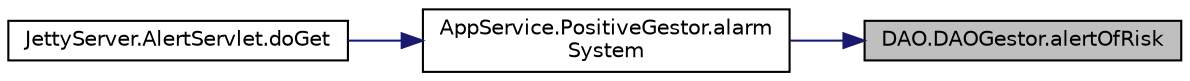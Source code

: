 digraph "DAO.DAOGestor.alertOfRisk"
{
 // LATEX_PDF_SIZE
  edge [fontname="Helvetica",fontsize="10",labelfontname="Helvetica",labelfontsize="10"];
  node [fontname="Helvetica",fontsize="10",shape=record];
  rankdir="RL";
  Node1 [label="DAO.DAOGestor.alertOfRisk",height=0.2,width=0.4,color="black", fillcolor="grey75", style="filled", fontcolor="black",tooltip=" "];
  Node1 -> Node2 [dir="back",color="midnightblue",fontsize="10",style="solid",fontname="Helvetica"];
  Node2 [label="AppService.PositiveGestor.alarm\lSystem",height=0.2,width=0.4,color="black", fillcolor="white", style="filled",URL="$class_app_service_1_1_positive_gestor.html#a70134df70c43573fd6b0fbaf67c1ddf7",tooltip=" "];
  Node2 -> Node3 [dir="back",color="midnightblue",fontsize="10",style="solid",fontname="Helvetica"];
  Node3 [label="JettyServer.AlertServlet.doGet",height=0.2,width=0.4,color="black", fillcolor="white", style="filled",URL="$class_jetty_server_1_1_alert_servlet.html#a4bda0b96c8b0764d23644fd17b31b68e",tooltip=" "];
}
